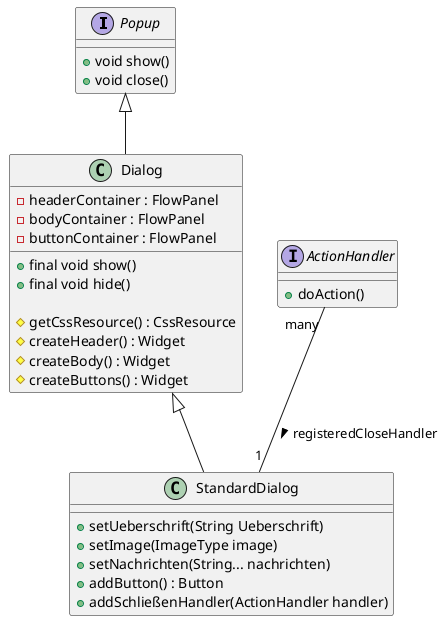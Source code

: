 @startuml

interface Popup {
  + void show()
  + void close()
}

Popup <|-- Dialog

class Dialog {
  - headerContainer : FlowPanel
  - bodyContainer : FlowPanel
  - buttonContainer : FlowPanel

  + final void show()
  + final void hide()

  # getCssResource() : CssResource
  # createHeader() : Widget
  # createBody() : Widget
  # createButtons() : Widget
}

Dialog <|-- StandardDialog

interface ActionHandler {
  + doAction()
}

ActionHandler "many" -- "1" StandardDialog : > registeredCloseHandler

class StandardDialog {
  + setUeberschrift(String Ueberschrift)
  + setImage(ImageType image)
  + setNachrichten(String... nachrichten)
  + addButton() : Button
  + addSchließenHandler(ActionHandler handler)
}

@enduml
